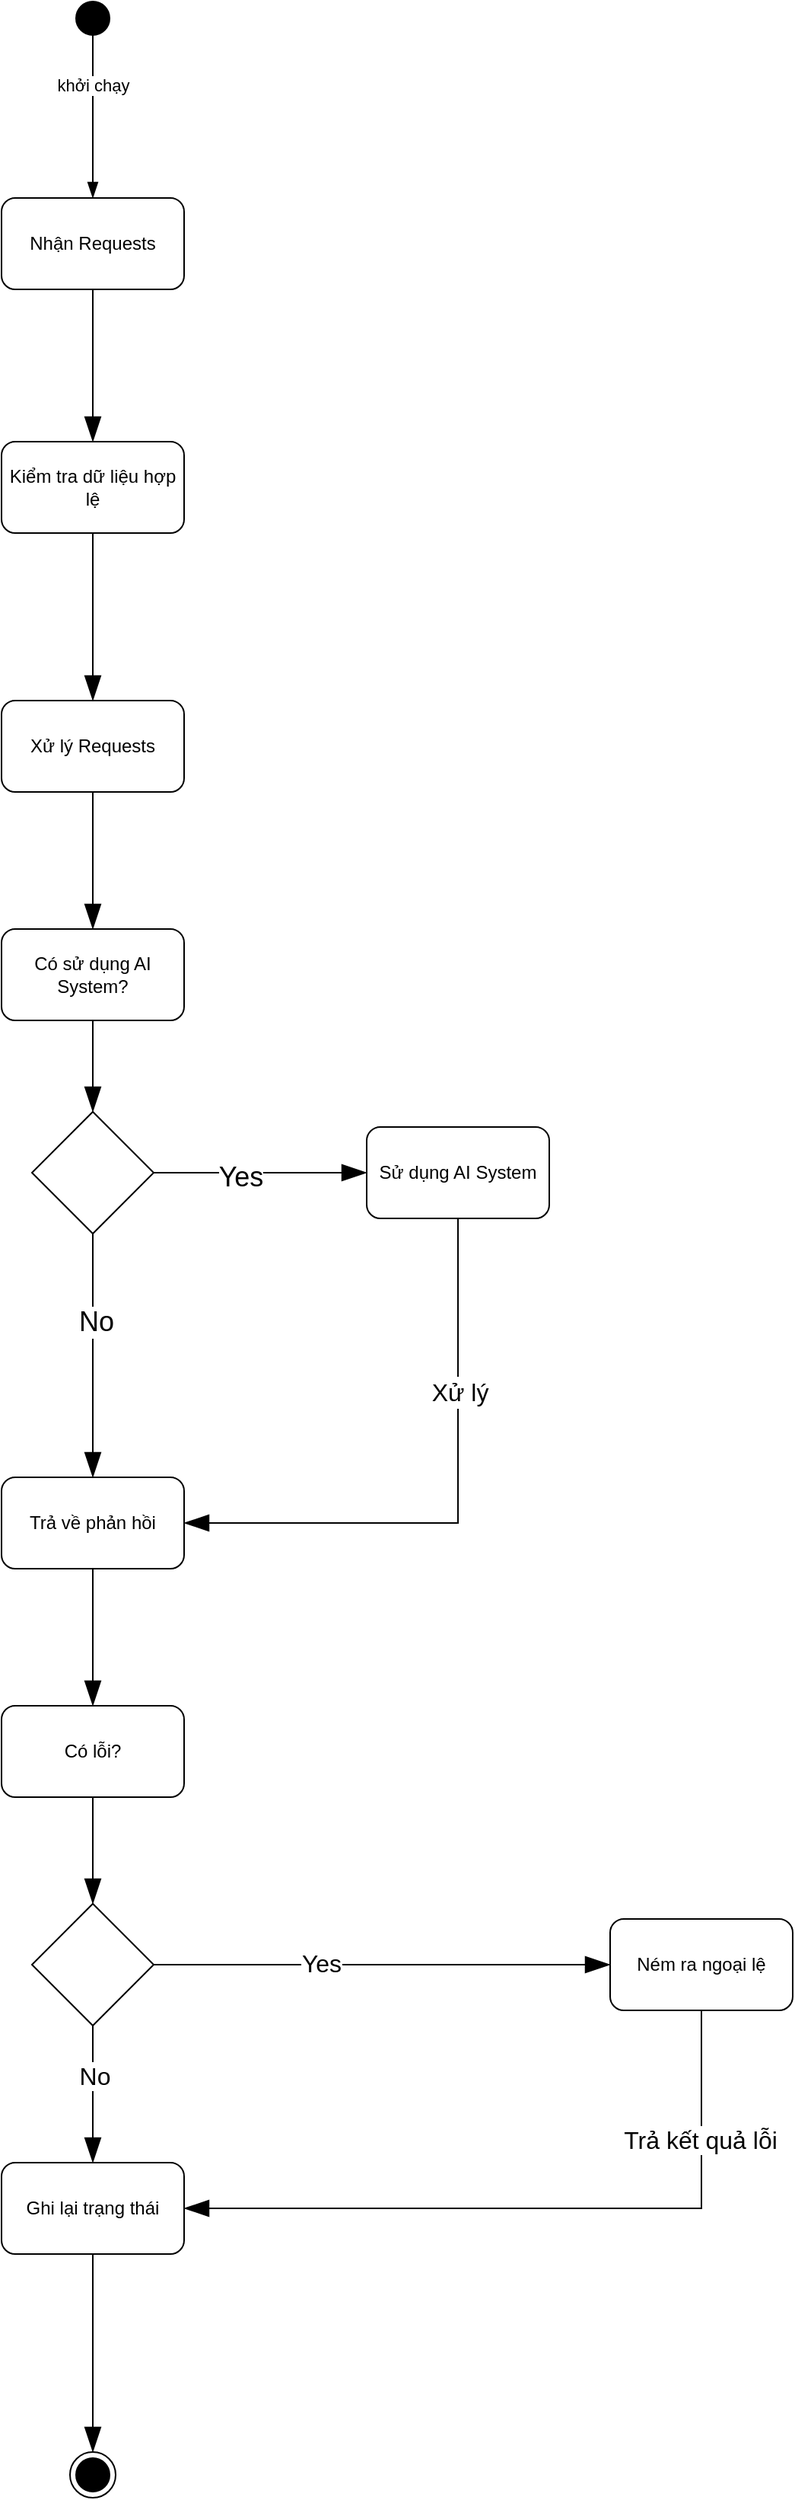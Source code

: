 <mxfile>
    <diagram id="F50kQC_iM0J585z4pWPT" name="Page-1">
        <mxGraphModel dx="1026" dy="705" grid="1" gridSize="10" guides="1" tooltips="1" connect="1" arrows="1" fold="1" page="1" pageScale="1" pageWidth="1654" pageHeight="2336" math="0" shadow="0">
            <root>
                <mxCell id="0"/>
                <mxCell id="1" parent="0"/>
                <mxCell id="3" value="khởi chạy" style="html=1;verticalAlign=bottom;startArrow=circle;startFill=1;endArrow=blockThin;startSize=10;endSize=8;rounded=0;sourcePerimeterSpacing=8;targetPerimeterSpacing=8;curved=1;endFill=1;entryX=0.5;entryY=0;entryDx=0;entryDy=0;" edge="1" parent="1" target="4">
                    <mxGeometry width="80" relative="1" as="geometry">
                        <mxPoint x="140" y="30" as="sourcePoint"/>
                        <mxPoint x="140" y="150" as="targetPoint"/>
                    </mxGeometry>
                </mxCell>
                <mxCell id="6" style="edgeStyle=none;curved=1;rounded=0;orthogonalLoop=1;jettySize=auto;html=1;exitX=0.5;exitY=1;exitDx=0;exitDy=0;entryX=0.5;entryY=0;entryDx=0;entryDy=0;endArrow=blockThin;endFill=1;startSize=18;endSize=14;sourcePerimeterSpacing=8;targetPerimeterSpacing=8;" edge="1" parent="1" source="4" target="5">
                    <mxGeometry relative="1" as="geometry"/>
                </mxCell>
                <mxCell id="4" value="Nhận Requests" style="rounded=1;whiteSpace=wrap;html=1;" vertex="1" parent="1">
                    <mxGeometry x="80" y="160" width="120" height="60" as="geometry"/>
                </mxCell>
                <mxCell id="7" style="edgeStyle=none;curved=1;rounded=0;orthogonalLoop=1;jettySize=auto;html=1;exitX=0.5;exitY=1;exitDx=0;exitDy=0;endArrow=blockThin;endFill=1;startSize=18;endSize=14;sourcePerimeterSpacing=8;targetPerimeterSpacing=8;entryX=0.5;entryY=0;entryDx=0;entryDy=0;" edge="1" parent="1" source="5" target="8">
                    <mxGeometry relative="1" as="geometry">
                        <mxPoint x="140.211" y="520" as="targetPoint"/>
                    </mxGeometry>
                </mxCell>
                <mxCell id="5" value="Kiểm tra dữ liệu hợp lệ" style="rounded=1;whiteSpace=wrap;html=1;" vertex="1" parent="1">
                    <mxGeometry x="80" y="320" width="120" height="60" as="geometry"/>
                </mxCell>
                <mxCell id="11" style="edgeStyle=none;curved=1;rounded=0;orthogonalLoop=1;jettySize=auto;html=1;exitX=0.5;exitY=1;exitDx=0;exitDy=0;entryX=0.5;entryY=0;entryDx=0;entryDy=0;endArrow=blockThin;endFill=1;startSize=18;endSize=14;sourcePerimeterSpacing=8;targetPerimeterSpacing=8;" edge="1" parent="1" source="8" target="10">
                    <mxGeometry relative="1" as="geometry"/>
                </mxCell>
                <mxCell id="8" value="Xử lý Requests" style="rounded=1;whiteSpace=wrap;html=1;" vertex="1" parent="1">
                    <mxGeometry x="80" y="490" width="120" height="60" as="geometry"/>
                </mxCell>
                <mxCell id="13" style="edgeStyle=none;curved=1;rounded=0;orthogonalLoop=1;jettySize=auto;html=1;exitX=1;exitY=0.5;exitDx=0;exitDy=0;endArrow=blockThin;endFill=1;startSize=18;endSize=14;sourcePerimeterSpacing=8;targetPerimeterSpacing=8;entryX=0;entryY=0.5;entryDx=0;entryDy=0;" edge="1" parent="1" source="9" target="15">
                    <mxGeometry relative="1" as="geometry">
                        <mxPoint x="320" y="799.684" as="targetPoint"/>
                    </mxGeometry>
                </mxCell>
                <mxCell id="14" value="&lt;font style=&quot;font-size: 18px;&quot;&gt;Yes&lt;/font&gt;" style="edgeLabel;html=1;align=center;verticalAlign=middle;resizable=0;points=[];" vertex="1" connectable="0" parent="13">
                    <mxGeometry x="-0.185" y="-3" relative="1" as="geometry">
                        <mxPoint as="offset"/>
                    </mxGeometry>
                </mxCell>
                <mxCell id="16" style="edgeStyle=none;curved=1;rounded=0;orthogonalLoop=1;jettySize=auto;html=1;exitX=0.5;exitY=1;exitDx=0;exitDy=0;fontSize=18;endArrow=blockThin;endFill=1;startSize=18;endSize=14;sourcePerimeterSpacing=8;targetPerimeterSpacing=8;entryX=0.5;entryY=0;entryDx=0;entryDy=0;" edge="1" parent="1" source="9" target="18">
                    <mxGeometry relative="1" as="geometry">
                        <mxPoint x="140.211" y="1000" as="targetPoint"/>
                    </mxGeometry>
                </mxCell>
                <mxCell id="17" value="No" style="edgeLabel;html=1;align=center;verticalAlign=middle;resizable=0;points=[];fontSize=18;" vertex="1" connectable="0" parent="16">
                    <mxGeometry x="-0.272" y="2" relative="1" as="geometry">
                        <mxPoint as="offset"/>
                    </mxGeometry>
                </mxCell>
                <mxCell id="9" value="" style="rhombus;whiteSpace=wrap;html=1;" vertex="1" parent="1">
                    <mxGeometry x="100" y="760" width="80" height="80" as="geometry"/>
                </mxCell>
                <mxCell id="12" style="edgeStyle=none;curved=1;rounded=0;orthogonalLoop=1;jettySize=auto;html=1;entryX=0.5;entryY=0;entryDx=0;entryDy=0;endArrow=blockThin;endFill=1;startSize=18;endSize=14;sourcePerimeterSpacing=8;targetPerimeterSpacing=8;exitX=0.5;exitY=1;exitDx=0;exitDy=0;" edge="1" parent="1" source="10" target="9">
                    <mxGeometry relative="1" as="geometry"/>
                </mxCell>
                <mxCell id="10" value="Có sử dụng AI System?" style="rounded=1;whiteSpace=wrap;html=1;" vertex="1" parent="1">
                    <mxGeometry x="80" y="640" width="120" height="60" as="geometry"/>
                </mxCell>
                <mxCell id="19" style="edgeStyle=orthogonalEdgeStyle;rounded=0;orthogonalLoop=1;jettySize=auto;html=1;exitX=0.5;exitY=1;exitDx=0;exitDy=0;entryX=1;entryY=0.5;entryDx=0;entryDy=0;fontSize=18;endArrow=blockThin;endFill=1;startSize=18;endSize=14;sourcePerimeterSpacing=8;targetPerimeterSpacing=8;" edge="1" parent="1" source="15" target="18">
                    <mxGeometry relative="1" as="geometry"/>
                </mxCell>
                <mxCell id="20" value="&lt;font style=&quot;font-size: 16px;&quot;&gt;Xử lý&lt;/font&gt;" style="edgeLabel;html=1;align=center;verticalAlign=middle;resizable=0;points=[];fontSize=18;" vertex="1" connectable="0" parent="19">
                    <mxGeometry x="-0.399" y="1" relative="1" as="geometry">
                        <mxPoint as="offset"/>
                    </mxGeometry>
                </mxCell>
                <mxCell id="15" value="Sử dụng AI System" style="rounded=1;whiteSpace=wrap;html=1;" vertex="1" parent="1">
                    <mxGeometry x="320" y="770" width="120" height="60" as="geometry"/>
                </mxCell>
                <mxCell id="27" style="edgeStyle=orthogonalEdgeStyle;rounded=0;orthogonalLoop=1;jettySize=auto;html=1;exitX=0.5;exitY=1;exitDx=0;exitDy=0;entryX=0.5;entryY=0;entryDx=0;entryDy=0;fontSize=16;endArrow=blockThin;endFill=1;startSize=18;endSize=14;sourcePerimeterSpacing=8;targetPerimeterSpacing=8;" edge="1" parent="1" source="18" target="26">
                    <mxGeometry relative="1" as="geometry"/>
                </mxCell>
                <mxCell id="18" value="Trả về phản hồi" style="rounded=1;whiteSpace=wrap;html=1;" vertex="1" parent="1">
                    <mxGeometry x="80" y="1000" width="120" height="60" as="geometry"/>
                </mxCell>
                <mxCell id="38" style="edgeStyle=orthogonalEdgeStyle;rounded=0;orthogonalLoop=1;jettySize=auto;html=1;exitX=0.5;exitY=1;exitDx=0;exitDy=0;fontSize=16;endArrow=blockThin;endFill=1;startSize=18;endSize=14;sourcePerimeterSpacing=8;targetPerimeterSpacing=8;entryX=0.5;entryY=0;entryDx=0;entryDy=0;" edge="1" parent="1" source="22" target="39">
                    <mxGeometry relative="1" as="geometry">
                        <mxPoint x="140.25" y="1640" as="targetPoint"/>
                    </mxGeometry>
                </mxCell>
                <mxCell id="22" value="Ghi lại trạng thái" style="rounded=1;whiteSpace=wrap;html=1;" vertex="1" parent="1">
                    <mxGeometry x="80" y="1450" width="120" height="60" as="geometry"/>
                </mxCell>
                <mxCell id="36" style="edgeStyle=orthogonalEdgeStyle;rounded=0;orthogonalLoop=1;jettySize=auto;html=1;exitX=0.5;exitY=1;exitDx=0;exitDy=0;fontSize=16;endArrow=blockThin;endFill=1;startSize=18;endSize=14;sourcePerimeterSpacing=8;targetPerimeterSpacing=8;entryX=1;entryY=0.5;entryDx=0;entryDy=0;" edge="1" parent="1" source="24" target="22">
                    <mxGeometry relative="1" as="geometry">
                        <mxPoint x="540.25" y="1500" as="targetPoint"/>
                    </mxGeometry>
                </mxCell>
                <mxCell id="37" value="Trả kết quả lỗi" style="edgeLabel;html=1;align=center;verticalAlign=middle;resizable=0;points=[];fontSize=16;" vertex="1" connectable="0" parent="36">
                    <mxGeometry x="-0.638" y="-1" relative="1" as="geometry">
                        <mxPoint as="offset"/>
                    </mxGeometry>
                </mxCell>
                <mxCell id="24" value="Ném ra ngoại lệ" style="rounded=1;whiteSpace=wrap;html=1;" vertex="1" parent="1">
                    <mxGeometry x="480" y="1290" width="120" height="60" as="geometry"/>
                </mxCell>
                <mxCell id="29" style="edgeStyle=orthogonalEdgeStyle;rounded=0;orthogonalLoop=1;jettySize=auto;html=1;exitX=1;exitY=0.5;exitDx=0;exitDy=0;entryX=0;entryY=0.5;entryDx=0;entryDy=0;fontSize=16;endArrow=blockThin;endFill=1;startSize=18;endSize=14;sourcePerimeterSpacing=8;targetPerimeterSpacing=8;" edge="1" parent="1" source="25" target="24">
                    <mxGeometry relative="1" as="geometry">
                        <mxPoint x="280.0" y="1320" as="targetPoint"/>
                    </mxGeometry>
                </mxCell>
                <mxCell id="31" value="Yes" style="edgeLabel;html=1;align=center;verticalAlign=middle;resizable=0;points=[];fontSize=16;" vertex="1" connectable="0" parent="29">
                    <mxGeometry x="-0.266" y="1" relative="1" as="geometry">
                        <mxPoint as="offset"/>
                    </mxGeometry>
                </mxCell>
                <mxCell id="33" style="edgeStyle=orthogonalEdgeStyle;rounded=0;orthogonalLoop=1;jettySize=auto;html=1;exitX=0.5;exitY=1;exitDx=0;exitDy=0;entryX=0.5;entryY=0;entryDx=0;entryDy=0;fontSize=16;endArrow=blockThin;endFill=1;startSize=18;endSize=14;sourcePerimeterSpacing=8;targetPerimeterSpacing=8;" edge="1" parent="1" source="25" target="22">
                    <mxGeometry relative="1" as="geometry"/>
                </mxCell>
                <mxCell id="34" value="No" style="edgeLabel;html=1;align=center;verticalAlign=middle;resizable=0;points=[];fontSize=16;" vertex="1" connectable="0" parent="33">
                    <mxGeometry x="-0.265" y="1" relative="1" as="geometry">
                        <mxPoint as="offset"/>
                    </mxGeometry>
                </mxCell>
                <mxCell id="25" value="" style="rhombus;whiteSpace=wrap;html=1;fontSize=16;" vertex="1" parent="1">
                    <mxGeometry x="100" y="1280" width="80" height="80" as="geometry"/>
                </mxCell>
                <mxCell id="28" style="edgeStyle=orthogonalEdgeStyle;rounded=0;orthogonalLoop=1;jettySize=auto;html=1;exitX=0.5;exitY=1;exitDx=0;exitDy=0;entryX=0.5;entryY=0;entryDx=0;entryDy=0;fontSize=16;endArrow=blockThin;endFill=1;startSize=18;endSize=14;sourcePerimeterSpacing=8;targetPerimeterSpacing=8;" edge="1" parent="1" source="26" target="25">
                    <mxGeometry relative="1" as="geometry"/>
                </mxCell>
                <mxCell id="26" value="Có lỗi?" style="rounded=1;whiteSpace=wrap;html=1;" vertex="1" parent="1">
                    <mxGeometry x="80" y="1150" width="120" height="60" as="geometry"/>
                </mxCell>
                <mxCell id="39" value="" style="ellipse;html=1;shape=endState;fillColor=strokeColor;fontSize=16;" vertex="1" parent="1">
                    <mxGeometry x="125" y="1640" width="30" height="30" as="geometry"/>
                </mxCell>
            </root>
        </mxGraphModel>
    </diagram>
</mxfile>